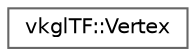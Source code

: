 digraph "Graphical Class Hierarchy"
{
 // LATEX_PDF_SIZE
  bgcolor="transparent";
  edge [fontname=Helvetica,fontsize=10,labelfontname=Helvetica,labelfontsize=10];
  node [fontname=Helvetica,fontsize=10,shape=box,height=0.2,width=0.4];
  rankdir="LR";
  Node0 [id="Node000000",label="vkglTF::Vertex",height=0.2,width=0.4,color="grey40", fillcolor="white", style="filled",URL="$structvkgl_t_f_1_1_vertex.html",tooltip=" "];
}

